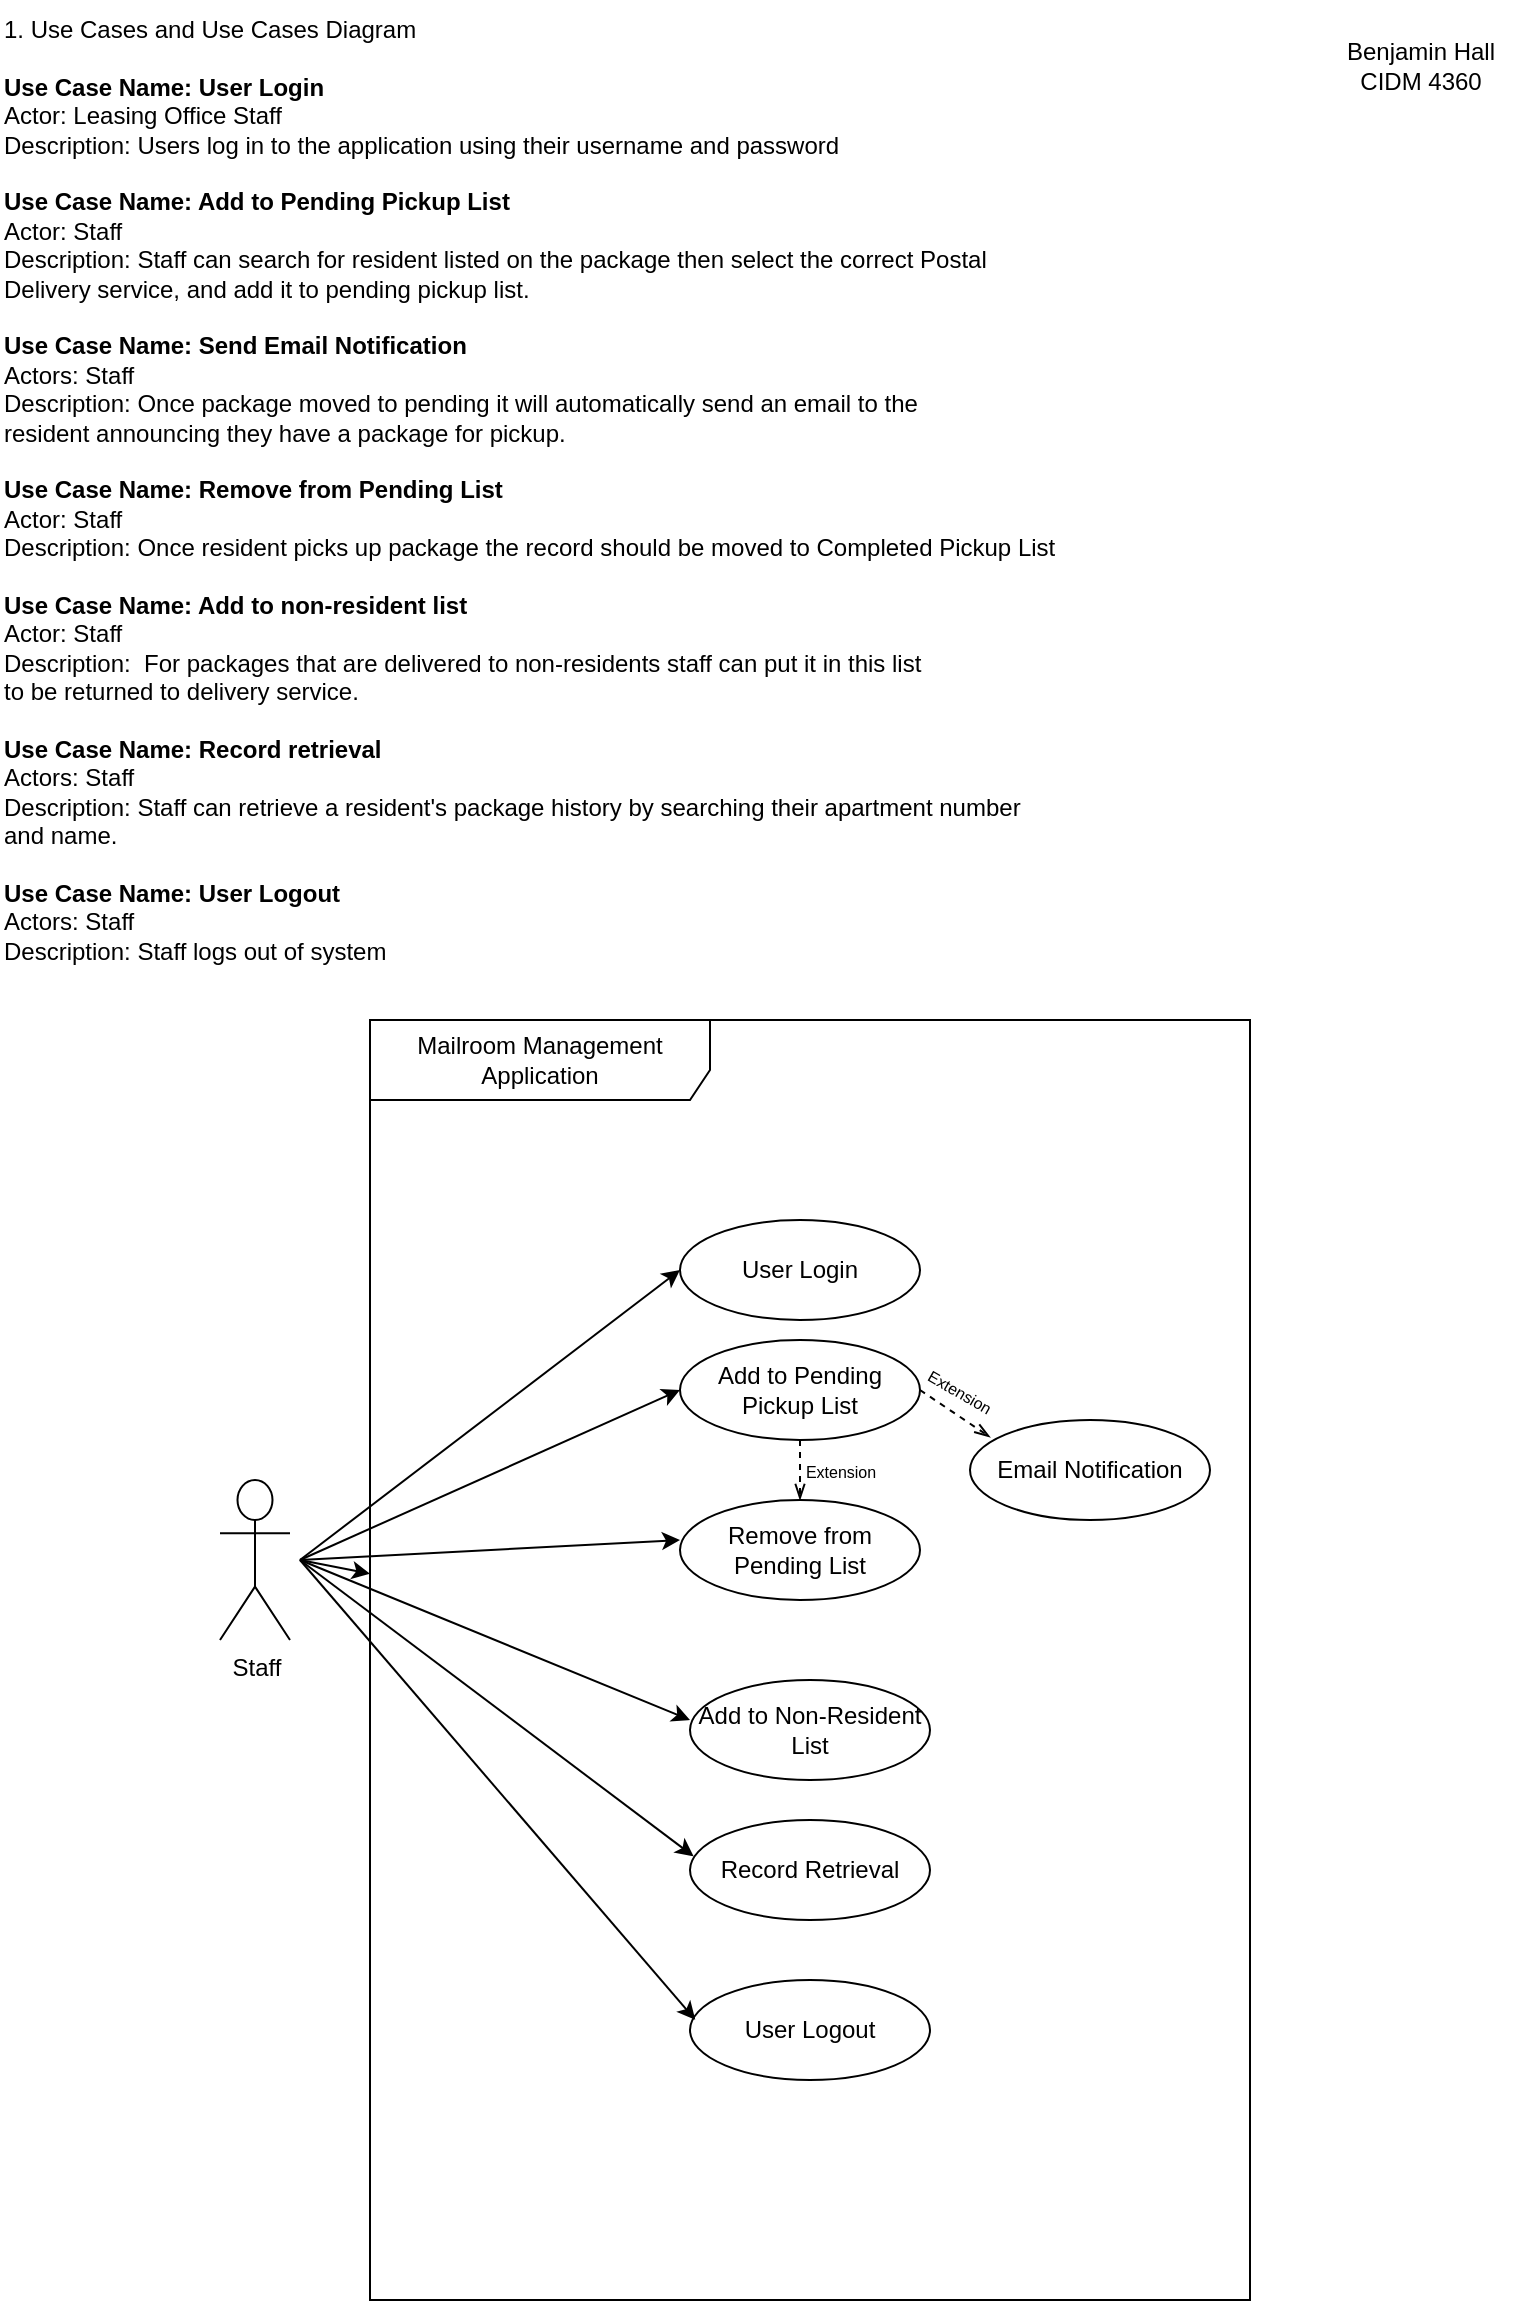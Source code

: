 <mxfile version="25.0.2" pages="5">
  <diagram name="Use Case Diagrams" id="1pAQ_6IwX_lAIrnfbHh6">
    <mxGraphModel dx="1114" dy="656" grid="1" gridSize="10" guides="1" tooltips="1" connect="1" arrows="1" fold="1" page="1" pageScale="1" pageWidth="850" pageHeight="1400" math="0" shadow="0">
      <root>
        <mxCell id="0" />
        <mxCell id="1" parent="0" />
        <mxCell id="WTzY3c__YsyZZa85z-_g-2" value="1. Use Cases and Use Cases Diagram&lt;div&gt;&lt;br&gt;&lt;/div&gt;&lt;div&gt;&lt;b&gt;Use Case Name: User Login&lt;/b&gt;&lt;/div&gt;&lt;div&gt;Actor: Leasing Office Staff&lt;/div&gt;&lt;div&gt;&lt;span style=&quot;background-color: initial;&quot;&gt;Description: Users&amp;nbsp;&lt;/span&gt;&lt;span style=&quot;background-color: initial;&quot;&gt;log in to the application using their username and password&lt;/span&gt;&lt;/div&gt;&lt;div&gt;&lt;span style=&quot;background-color: initial;&quot;&gt;&lt;br&gt;&lt;/span&gt;&lt;/div&gt;&lt;div&gt;&lt;b&gt;Use Case Name: Add to Pending Pickup List&amp;nbsp;&lt;/b&gt;&lt;/div&gt;&lt;div&gt;&lt;span style=&quot;background-color: initial;&quot;&gt;Actor: Staff&lt;/span&gt;&lt;/div&gt;&lt;div&gt;Description: Staff can search for resident listed on the package then select the correct Postal&amp;nbsp;&lt;/div&gt;&lt;div&gt;Delivery service, and add it to pending pickup list.&lt;/div&gt;&lt;div&gt;&lt;span style=&quot;background-color: initial;&quot;&gt;&lt;br&gt;&lt;/span&gt;&lt;/div&gt;&lt;div&gt;&lt;div&gt;&lt;b&gt;Use Case Name: Send Email Notification&lt;/b&gt;&lt;/div&gt;&lt;div&gt;&lt;span style=&quot;background-color: initial;&quot;&gt;Actors: Staff&lt;/span&gt;&lt;/div&gt;&lt;div&gt;Description: Once package moved to pending it will automatically send an email to the&amp;nbsp;&lt;/div&gt;&lt;div&gt;resident announcing they have a package for pickup.&lt;/div&gt;&lt;div&gt;&lt;br&gt;&lt;/div&gt;&lt;div&gt;&lt;b&gt;Use Case Name: Remove from Pending List&lt;/b&gt;&lt;/div&gt;&lt;div&gt;&lt;span style=&quot;background-color: initial;&quot;&gt;Actor: Staff&lt;/span&gt;&lt;/div&gt;&lt;div&gt;&lt;span style=&quot;background-color: initial;&quot;&gt;Description: Once resident picks up package the record should be moved to Completed Pickup List&lt;/span&gt;&lt;/div&gt;&lt;div&gt;&lt;span style=&quot;background-color: initial;&quot;&gt;&lt;br&gt;&lt;/span&gt;&lt;/div&gt;&lt;div&gt;&lt;b&gt;Use Case Name: Add to non-resident list&lt;/b&gt;&lt;/div&gt;&lt;div&gt;Actor: Staff&lt;/div&gt;&lt;div&gt;Description:&amp;nbsp; For packages that are delivered to non-residents staff can put it in this list&amp;nbsp;&lt;/div&gt;&lt;div&gt;to be returned to delivery service.&lt;/div&gt;&lt;div&gt;&lt;br&gt;&lt;/div&gt;&lt;div&gt;&lt;div&gt;&lt;b&gt;Use Case Name: Record retrieval&lt;/b&gt;&lt;/div&gt;&lt;div&gt;&lt;span style=&quot;background-color: initial;&quot;&gt;Actors: Staff&lt;/span&gt;&lt;/div&gt;&lt;div&gt;Description: Staff can retrieve a resident&#39;s package history by searching their apartment number&lt;/div&gt;&lt;/div&gt;&lt;div&gt;and name.&lt;/div&gt;&lt;div&gt;&lt;br&gt;&lt;/div&gt;&lt;/div&gt;&lt;div&gt;&lt;div&gt;&lt;div&gt;&lt;b&gt;Use Case Name: User Logout&lt;/b&gt;&lt;/div&gt;&lt;div&gt;&lt;span style=&quot;background-color: initial;&quot;&gt;Actors: Staff&lt;/span&gt;&lt;/div&gt;&lt;div&gt;Description: Staff logs out of system&lt;/div&gt;&lt;/div&gt;&lt;/div&gt;" style="text;html=1;align=left;verticalAlign=middle;resizable=0;points=[];autosize=1;strokeColor=none;fillColor=none;" parent="1" vertex="1">
          <mxGeometry x="20" y="10" width="550" height="490" as="geometry" />
        </mxCell>
        <mxCell id="WTzY3c__YsyZZa85z-_g-3" value="Mailroom Management Application" style="shape=umlFrame;whiteSpace=wrap;html=1;pointerEvents=0;width=170;height=40;" parent="1" vertex="1">
          <mxGeometry x="205" y="520" width="440" height="640" as="geometry" />
        </mxCell>
        <mxCell id="WTzY3c__YsyZZa85z-_g-5" value="Add to Pending Pickup List" style="ellipse;whiteSpace=wrap;html=1;" parent="1" vertex="1">
          <mxGeometry x="360" y="680" width="120" height="50" as="geometry" />
        </mxCell>
        <mxCell id="WTzY3c__YsyZZa85z-_g-6" value="Remove from Pending List" style="ellipse;whiteSpace=wrap;html=1;" parent="1" vertex="1">
          <mxGeometry x="360" y="760" width="120" height="50" as="geometry" />
        </mxCell>
        <mxCell id="WTzY3c__YsyZZa85z-_g-7" value="Email Notification" style="ellipse;whiteSpace=wrap;html=1;" parent="1" vertex="1">
          <mxGeometry x="505" y="720" width="120" height="50" as="geometry" />
        </mxCell>
        <mxCell id="WTzY3c__YsyZZa85z-_g-9" value="Add to Non-Resident List" style="ellipse;whiteSpace=wrap;html=1;" parent="1" vertex="1">
          <mxGeometry x="365" y="850" width="120" height="50" as="geometry" />
        </mxCell>
        <mxCell id="WTzY3c__YsyZZa85z-_g-10" value="Record Retrieval" style="ellipse;whiteSpace=wrap;html=1;" parent="1" vertex="1">
          <mxGeometry x="365" y="920" width="120" height="50" as="geometry" />
        </mxCell>
        <mxCell id="WTzY3c__YsyZZa85z-_g-13" value="User Logout" style="ellipse;whiteSpace=wrap;html=1;" parent="1" vertex="1">
          <mxGeometry x="365" y="1000" width="120" height="50" as="geometry" />
        </mxCell>
        <mxCell id="WTzY3c__YsyZZa85z-_g-14" value="User Login" style="ellipse;whiteSpace=wrap;html=1;" parent="1" vertex="1">
          <mxGeometry x="360" y="620" width="120" height="50" as="geometry" />
        </mxCell>
        <mxCell id="WTzY3c__YsyZZa85z-_g-15" value="Staff" style="shape=umlActor;verticalLabelPosition=bottom;verticalAlign=top;html=1;outlineConnect=0;" parent="1" vertex="1">
          <mxGeometry x="130" y="750" width="35" height="80" as="geometry" />
        </mxCell>
        <mxCell id="WTzY3c__YsyZZa85z-_g-18" value="" style="endArrow=classic;html=1;rounded=0;entryX=0;entryY=0.5;entryDx=0;entryDy=0;" parent="1" target="WTzY3c__YsyZZa85z-_g-14" edge="1">
          <mxGeometry width="50" height="50" relative="1" as="geometry">
            <mxPoint x="170" y="790" as="sourcePoint" />
            <mxPoint x="373" y="602" as="targetPoint" />
          </mxGeometry>
        </mxCell>
        <mxCell id="WTzY3c__YsyZZa85z-_g-19" value="" style="endArrow=classic;html=1;rounded=0;entryX=0;entryY=0.5;entryDx=0;entryDy=0;" parent="1" edge="1">
          <mxGeometry width="50" height="50" relative="1" as="geometry">
            <mxPoint x="170" y="790" as="sourcePoint" />
            <mxPoint x="360" y="705" as="targetPoint" />
          </mxGeometry>
        </mxCell>
        <mxCell id="WTzY3c__YsyZZa85z-_g-20" value="" style="endArrow=classic;html=1;rounded=0;" parent="1" target="WTzY3c__YsyZZa85z-_g-3" edge="1">
          <mxGeometry width="50" height="50" relative="1" as="geometry">
            <mxPoint x="170" y="790" as="sourcePoint" />
            <mxPoint x="370" y="715" as="targetPoint" />
          </mxGeometry>
        </mxCell>
        <mxCell id="WTzY3c__YsyZZa85z-_g-21" value="" style="endArrow=classic;html=1;rounded=0;entryX=0;entryY=0.4;entryDx=0;entryDy=0;entryPerimeter=0;" parent="1" target="WTzY3c__YsyZZa85z-_g-6" edge="1">
          <mxGeometry width="50" height="50" relative="1" as="geometry">
            <mxPoint x="170" y="790" as="sourcePoint" />
            <mxPoint x="515" y="755" as="targetPoint" />
          </mxGeometry>
        </mxCell>
        <mxCell id="WTzY3c__YsyZZa85z-_g-22" value="" style="endArrow=classic;html=1;rounded=0;entryX=0;entryY=0.4;entryDx=0;entryDy=0;entryPerimeter=0;" parent="1" target="WTzY3c__YsyZZa85z-_g-9" edge="1">
          <mxGeometry width="50" height="50" relative="1" as="geometry">
            <mxPoint x="170" y="790" as="sourcePoint" />
            <mxPoint x="370" y="810" as="targetPoint" />
          </mxGeometry>
        </mxCell>
        <mxCell id="WTzY3c__YsyZZa85z-_g-23" value="" style="endArrow=classic;html=1;rounded=0;entryX=0.015;entryY=0.363;entryDx=0;entryDy=0;entryPerimeter=0;" parent="1" target="WTzY3c__YsyZZa85z-_g-10" edge="1">
          <mxGeometry width="50" height="50" relative="1" as="geometry">
            <mxPoint x="170" y="790" as="sourcePoint" />
            <mxPoint x="355" y="890" as="targetPoint" />
          </mxGeometry>
        </mxCell>
        <mxCell id="WTzY3c__YsyZZa85z-_g-25" value="" style="endArrow=classic;html=1;rounded=0;entryX=0.022;entryY=0.397;entryDx=0;entryDy=0;entryPerimeter=0;" parent="1" target="WTzY3c__YsyZZa85z-_g-13" edge="1">
          <mxGeometry width="50" height="50" relative="1" as="geometry">
            <mxPoint x="170" y="790" as="sourcePoint" />
            <mxPoint x="360" y="1014" as="targetPoint" />
          </mxGeometry>
        </mxCell>
        <mxCell id="WTzY3c__YsyZZa85z-_g-29" value="" style="endArrow=openThin;html=1;rounded=0;entryX=0.084;entryY=0.172;entryDx=0;entryDy=0;exitX=1;exitY=0.5;exitDx=0;exitDy=0;dashed=1;endFill=0;entryPerimeter=0;" parent="1" source="WTzY3c__YsyZZa85z-_g-5" target="WTzY3c__YsyZZa85z-_g-7" edge="1">
          <mxGeometry width="50" height="50" relative="1" as="geometry">
            <mxPoint x="607.5" y="655" as="sourcePoint" />
            <mxPoint x="522.5" y="640" as="targetPoint" />
          </mxGeometry>
        </mxCell>
        <mxCell id="WTzY3c__YsyZZa85z-_g-33" value="&lt;font style=&quot;font-size: 8px;&quot;&gt;Extension&lt;/font&gt;" style="text;html=1;align=center;verticalAlign=middle;resizable=0;points=[];autosize=1;strokeColor=none;fillColor=none;rotation=30;" parent="1" vertex="1">
          <mxGeometry x="470" y="690" width="60" height="30" as="geometry" />
        </mxCell>
        <mxCell id="WTzY3c__YsyZZa85z-_g-34" value="&lt;font style=&quot;font-size: 8px;&quot;&gt;Extension&lt;/font&gt;" style="text;html=1;align=center;verticalAlign=middle;resizable=0;points=[];autosize=1;strokeColor=none;fillColor=none;rotation=0;" parent="1" vertex="1">
          <mxGeometry x="410" y="730" width="60" height="30" as="geometry" />
        </mxCell>
        <mxCell id="WTzY3c__YsyZZa85z-_g-35" value="" style="endArrow=openThin;html=1;rounded=0;entryX=0.5;entryY=0;entryDx=0;entryDy=0;exitX=0.5;exitY=1;exitDx=0;exitDy=0;dashed=1;endFill=0;" parent="1" source="WTzY3c__YsyZZa85z-_g-5" target="WTzY3c__YsyZZa85z-_g-6" edge="1">
          <mxGeometry width="50" height="50" relative="1" as="geometry">
            <mxPoint x="432.5" y="733" as="sourcePoint" />
            <mxPoint x="467.5" y="757" as="targetPoint" />
          </mxGeometry>
        </mxCell>
        <mxCell id="sTGdeiqrP-qVzlTMcL3T-1" value="Benjamin Hall&lt;br&gt;CIDM 4360" style="text;html=1;align=center;verticalAlign=middle;resizable=0;points=[];autosize=1;strokeColor=none;fillColor=none;" vertex="1" parent="1">
          <mxGeometry x="680" y="23" width="100" height="40" as="geometry" />
        </mxCell>
      </root>
    </mxGraphModel>
  </diagram>
  <diagram id="AHONfo1gxMdIiBiwGs59" name="Activity Diagram">
    <mxGraphModel dx="1588" dy="1022" grid="1" gridSize="10" guides="1" tooltips="1" connect="1" arrows="1" fold="1" page="1" pageScale="1" pageWidth="850" pageHeight="1400" math="0" shadow="0">
      <root>
        <mxCell id="0" />
        <mxCell id="1" parent="0" />
        <mxCell id="YW1asJ8JNSCI-h5phulB-1" value="" style="ellipse;html=1;shape=startState;fillColor=#000000;strokeColor=#ff0000;" vertex="1" parent="1">
          <mxGeometry x="433" y="70" width="30" height="30" as="geometry" />
        </mxCell>
        <mxCell id="YW1asJ8JNSCI-h5phulB-2" value="" style="edgeStyle=orthogonalEdgeStyle;html=1;verticalAlign=bottom;endArrow=open;endSize=8;strokeColor=#ff0000;rounded=0;entryX=0.5;entryY=0;entryDx=0;entryDy=0;" edge="1" source="YW1asJ8JNSCI-h5phulB-1" parent="1" target="YW1asJ8JNSCI-h5phulB-3">
          <mxGeometry relative="1" as="geometry">
            <mxPoint x="448" y="160" as="targetPoint" />
          </mxGeometry>
        </mxCell>
        <mxCell id="YW1asJ8JNSCI-h5phulB-3" value="User Login" style="rounded=1;whiteSpace=wrap;html=1;" vertex="1" parent="1">
          <mxGeometry x="385.5" y="170" width="125" height="40" as="geometry" />
        </mxCell>
        <mxCell id="YW1asJ8JNSCI-h5phulB-7" style="edgeStyle=orthogonalEdgeStyle;rounded=0;orthogonalLoop=1;jettySize=auto;html=1;entryX=0.5;entryY=0;entryDx=0;entryDy=0;" edge="1" parent="1" source="YW1asJ8JNSCI-h5phulB-4" target="YW1asJ8JNSCI-h5phulB-6">
          <mxGeometry relative="1" as="geometry" />
        </mxCell>
        <mxCell id="YW1asJ8JNSCI-h5phulB-8" style="edgeStyle=orthogonalEdgeStyle;rounded=0;orthogonalLoop=1;jettySize=auto;html=1;" edge="1" parent="1" source="YW1asJ8JNSCI-h5phulB-4">
          <mxGeometry relative="1" as="geometry">
            <mxPoint x="553" y="290" as="targetPoint" />
          </mxGeometry>
        </mxCell>
        <mxCell id="YW1asJ8JNSCI-h5phulB-4" value="Login Valid?" style="strokeWidth=2;html=1;shape=mxgraph.flowchart.decision;whiteSpace=wrap;" vertex="1" parent="1">
          <mxGeometry x="410.5" y="250" width="75" height="80" as="geometry" />
        </mxCell>
        <mxCell id="YW1asJ8JNSCI-h5phulB-5" style="edgeStyle=orthogonalEdgeStyle;rounded=0;orthogonalLoop=1;jettySize=auto;html=1;entryX=0.5;entryY=0;entryDx=0;entryDy=0;entryPerimeter=0;" edge="1" parent="1" source="YW1asJ8JNSCI-h5phulB-3" target="YW1asJ8JNSCI-h5phulB-4">
          <mxGeometry relative="1" as="geometry" />
        </mxCell>
        <mxCell id="2lImpTcYfrZEQbVhM97P-2" style="edgeStyle=orthogonalEdgeStyle;rounded=0;orthogonalLoop=1;jettySize=auto;html=1;entryX=1;entryY=0.5;entryDx=0;entryDy=0;" edge="1" parent="1" source="YW1asJ8JNSCI-h5phulB-6" target="2lImpTcYfrZEQbVhM97P-1">
          <mxGeometry relative="1" as="geometry" />
        </mxCell>
        <mxCell id="YW1asJ8JNSCI-h5phulB-6" value="Home Dashboard" style="rounded=1;whiteSpace=wrap;html=1;" vertex="1" parent="1">
          <mxGeometry x="383" y="370" width="130" height="40" as="geometry" />
        </mxCell>
        <mxCell id="YW1asJ8JNSCI-h5phulB-10" style="rounded=0;orthogonalLoop=1;jettySize=auto;html=1;entryX=1;entryY=0.5;entryDx=0;entryDy=0;" edge="1" parent="1" source="YW1asJ8JNSCI-h5phulB-9" target="YW1asJ8JNSCI-h5phulB-3">
          <mxGeometry relative="1" as="geometry">
            <Array as="points">
              <mxPoint x="618" y="190" />
            </Array>
          </mxGeometry>
        </mxCell>
        <mxCell id="YW1asJ8JNSCI-h5phulB-9" value="Display Error" style="rounded=1;whiteSpace=wrap;html=1;" vertex="1" parent="1">
          <mxGeometry x="553" y="270" width="130" height="40" as="geometry" />
        </mxCell>
        <mxCell id="YW1asJ8JNSCI-h5phulB-11" value="No" style="text;html=1;align=center;verticalAlign=middle;resizable=0;points=[];autosize=1;strokeColor=none;fillColor=none;" vertex="1" parent="1">
          <mxGeometry x="483" y="268" width="40" height="30" as="geometry" />
        </mxCell>
        <mxCell id="YW1asJ8JNSCI-h5phulB-12" value="Yes" style="text;html=1;align=center;verticalAlign=middle;resizable=0;points=[];autosize=1;strokeColor=none;fillColor=none;" vertex="1" parent="1">
          <mxGeometry x="443" y="328" width="40" height="30" as="geometry" />
        </mxCell>
        <mxCell id="YW1asJ8JNSCI-h5phulB-16" style="edgeStyle=orthogonalEdgeStyle;rounded=0;orthogonalLoop=1;jettySize=auto;html=1;entryX=0;entryY=0.5;entryDx=0;entryDy=0;" edge="1" parent="1" target="YW1asJ8JNSCI-h5phulB-15">
          <mxGeometry relative="1" as="geometry">
            <mxPoint x="513.0" y="390" as="sourcePoint" />
          </mxGeometry>
        </mxCell>
        <mxCell id="YW1asJ8JNSCI-h5phulB-20" style="rounded=0;orthogonalLoop=1;jettySize=auto;html=1;entryX=0.5;entryY=0;entryDx=0;entryDy=0;exitX=0.5;exitY=1;exitDx=0;exitDy=0;exitPerimeter=0;" edge="1" parent="1" source="YW1asJ8JNSCI-h5phulB-13" target="YW1asJ8JNSCI-h5phulB-19">
          <mxGeometry relative="1" as="geometry" />
        </mxCell>
        <mxCell id="7406ViI2tNi__yXjGM-k-5" style="rounded=0;orthogonalLoop=1;jettySize=auto;html=1;entryX=0.5;entryY=0;entryDx=0;entryDy=0;exitX=0;exitY=0.5;exitDx=0;exitDy=0;exitPerimeter=0;" edge="1" parent="1" source="YW1asJ8JNSCI-h5phulB-13" target="7406ViI2tNi__yXjGM-k-4">
          <mxGeometry relative="1" as="geometry" />
        </mxCell>
        <mxCell id="YW1asJ8JNSCI-h5phulB-13" value="New&amp;nbsp;&lt;div&gt;Package&lt;/div&gt;" style="strokeWidth=2;html=1;shape=mxgraph.flowchart.decision;whiteSpace=wrap;" vertex="1" parent="1">
          <mxGeometry x="407.5" y="460" width="81" height="90" as="geometry" />
        </mxCell>
        <mxCell id="YW1asJ8JNSCI-h5phulB-14" style="edgeStyle=orthogonalEdgeStyle;rounded=0;orthogonalLoop=1;jettySize=auto;html=1;entryX=0.5;entryY=0;entryDx=0;entryDy=0;entryPerimeter=0;" edge="1" parent="1" source="YW1asJ8JNSCI-h5phulB-6" target="YW1asJ8JNSCI-h5phulB-13">
          <mxGeometry relative="1" as="geometry" />
        </mxCell>
        <mxCell id="YW1asJ8JNSCI-h5phulB-18" style="edgeStyle=orthogonalEdgeStyle;rounded=0;orthogonalLoop=1;jettySize=auto;html=1;entryX=0;entryY=0.5;entryDx=0;entryDy=0;" edge="1" parent="1" source="YW1asJ8JNSCI-h5phulB-15" target="YW1asJ8JNSCI-h5phulB-17">
          <mxGeometry relative="1" as="geometry" />
        </mxCell>
        <mxCell id="YW1asJ8JNSCI-h5phulB-15" value="Logout" style="rounded=1;whiteSpace=wrap;html=1;" vertex="1" parent="1">
          <mxGeometry x="577.5" y="370" width="130" height="40" as="geometry" />
        </mxCell>
        <mxCell id="YW1asJ8JNSCI-h5phulB-17" value="" style="ellipse;html=1;shape=endState;fillColor=#000000;strokeColor=#ff0000;" vertex="1" parent="1">
          <mxGeometry x="767.5" y="375" width="30" height="30" as="geometry" />
        </mxCell>
        <mxCell id="YW1asJ8JNSCI-h5phulB-22" style="edgeStyle=orthogonalEdgeStyle;rounded=0;orthogonalLoop=1;jettySize=auto;html=1;entryX=0.5;entryY=0;entryDx=0;entryDy=0;" edge="1" parent="1" source="YW1asJ8JNSCI-h5phulB-19" target="YW1asJ8JNSCI-h5phulB-21">
          <mxGeometry relative="1" as="geometry" />
        </mxCell>
        <mxCell id="YW1asJ8JNSCI-h5phulB-19" value="Add to Pending Pickup List" style="rounded=1;whiteSpace=wrap;html=1;" vertex="1" parent="1">
          <mxGeometry x="383" y="600" width="130" height="40" as="geometry" />
        </mxCell>
        <mxCell id="YW1asJ8JNSCI-h5phulB-21" value="Select Resident from List" style="rounded=1;whiteSpace=wrap;html=1;" vertex="1" parent="1">
          <mxGeometry x="383" y="680" width="130" height="40" as="geometry" />
        </mxCell>
        <mxCell id="7406ViI2tNi__yXjGM-k-3" style="edgeStyle=orthogonalEdgeStyle;rounded=0;orthogonalLoop=1;jettySize=auto;html=1;" edge="1" parent="1" source="YW1asJ8JNSCI-h5phulB-23" target="7406ViI2tNi__yXjGM-k-2">
          <mxGeometry relative="1" as="geometry" />
        </mxCell>
        <mxCell id="YW1asJ8JNSCI-h5phulB-23" value="Email Notification to Resident" style="rounded=1;whiteSpace=wrap;html=1;" vertex="1" parent="1">
          <mxGeometry x="383" y="820" width="130" height="40" as="geometry" />
        </mxCell>
        <mxCell id="2lImpTcYfrZEQbVhM97P-13" style="edgeStyle=orthogonalEdgeStyle;rounded=0;orthogonalLoop=1;jettySize=auto;html=1;endArrow=none;endFill=0;" edge="1" parent="1" source="7406ViI2tNi__yXjGM-k-2">
          <mxGeometry relative="1" as="geometry">
            <mxPoint x="723" y="800" as="targetPoint" />
          </mxGeometry>
        </mxCell>
        <mxCell id="7406ViI2tNi__yXjGM-k-2" value="Added to Pending Pickup List" style="rounded=1;whiteSpace=wrap;html=1;" vertex="1" parent="1">
          <mxGeometry x="383" y="900" width="130" height="40" as="geometry" />
        </mxCell>
        <mxCell id="7406ViI2tNi__yXjGM-k-7" style="edgeStyle=orthogonalEdgeStyle;rounded=0;orthogonalLoop=1;jettySize=auto;html=1;entryX=0.5;entryY=0;entryDx=0;entryDy=0;" edge="1" parent="1" source="7406ViI2tNi__yXjGM-k-4" target="7406ViI2tNi__yXjGM-k-6">
          <mxGeometry relative="1" as="geometry" />
        </mxCell>
        <mxCell id="7406ViI2tNi__yXjGM-k-4" value="Resident Picking Up Package" style="rounded=1;whiteSpace=wrap;html=1;" vertex="1" parent="1">
          <mxGeometry x="223" y="600" width="130" height="40" as="geometry" />
        </mxCell>
        <mxCell id="2lImpTcYfrZEQbVhM97P-14" style="edgeStyle=orthogonalEdgeStyle;rounded=0;orthogonalLoop=1;jettySize=auto;html=1;entryX=0;entryY=1;entryDx=0;entryDy=0;" edge="1" parent="1" source="7406ViI2tNi__yXjGM-k-6" target="YW1asJ8JNSCI-h5phulB-6">
          <mxGeometry relative="1" as="geometry">
            <mxPoint x="203" y="510" as="targetPoint" />
            <Array as="points">
              <mxPoint x="203" y="700" />
              <mxPoint x="203" y="500" />
              <mxPoint x="383" y="500" />
            </Array>
          </mxGeometry>
        </mxCell>
        <mxCell id="7406ViI2tNi__yXjGM-k-6" value="Removed from Pending List" style="rounded=1;whiteSpace=wrap;html=1;" vertex="1" parent="1">
          <mxGeometry x="223" y="680" width="130" height="40" as="geometry" />
        </mxCell>
        <mxCell id="7406ViI2tNi__yXjGM-k-11" style="edgeStyle=orthogonalEdgeStyle;rounded=0;orthogonalLoop=1;jettySize=auto;html=1;entryX=0.5;entryY=0;entryDx=0;entryDy=0;" edge="1" parent="1" source="7406ViI2tNi__yXjGM-k-8" target="7406ViI2tNi__yXjGM-k-10">
          <mxGeometry relative="1" as="geometry" />
        </mxCell>
        <mxCell id="7406ViI2tNi__yXjGM-k-8" value="Non-Resident Package" style="strokeWidth=2;html=1;shape=mxgraph.flowchart.decision;whiteSpace=wrap;" vertex="1" parent="1">
          <mxGeometry x="593" y="570" width="90" height="95" as="geometry" />
        </mxCell>
        <mxCell id="7406ViI2tNi__yXjGM-k-9" style="rounded=0;orthogonalLoop=1;jettySize=auto;html=1;entryX=0.5;entryY=0;entryDx=0;entryDy=0;entryPerimeter=0;exitX=1;exitY=0.5;exitDx=0;exitDy=0;exitPerimeter=0;" edge="1" parent="1" source="YW1asJ8JNSCI-h5phulB-13" target="7406ViI2tNi__yXjGM-k-8">
          <mxGeometry relative="1" as="geometry">
            <mxPoint x="463" y="520" as="sourcePoint" />
          </mxGeometry>
        </mxCell>
        <mxCell id="7406ViI2tNi__yXjGM-k-13" style="edgeStyle=orthogonalEdgeStyle;rounded=0;orthogonalLoop=1;jettySize=auto;html=1;entryX=0.5;entryY=0;entryDx=0;entryDy=0;" edge="1" parent="1" source="7406ViI2tNi__yXjGM-k-10" target="7406ViI2tNi__yXjGM-k-12">
          <mxGeometry relative="1" as="geometry" />
        </mxCell>
        <mxCell id="7406ViI2tNi__yXjGM-k-10" value="Add to Unknown Recipient List" style="rounded=1;whiteSpace=wrap;html=1;" vertex="1" parent="1">
          <mxGeometry x="573" y="700" width="130" height="40" as="geometry" />
        </mxCell>
        <mxCell id="2lImpTcYfrZEQbVhM97P-12" style="edgeStyle=orthogonalEdgeStyle;rounded=0;orthogonalLoop=1;jettySize=auto;html=1;entryX=1;entryY=1;entryDx=0;entryDy=0;exitX=1;exitY=0.5;exitDx=0;exitDy=0;" edge="1" parent="1" source="7406ViI2tNi__yXjGM-k-12" target="YW1asJ8JNSCI-h5phulB-6">
          <mxGeometry relative="1" as="geometry">
            <Array as="points">
              <mxPoint x="723" y="800" />
              <mxPoint x="723" y="450" />
              <mxPoint x="513" y="450" />
            </Array>
          </mxGeometry>
        </mxCell>
        <mxCell id="7406ViI2tNi__yXjGM-k-12" value="Return to Postal Service" style="rounded=1;whiteSpace=wrap;html=1;" vertex="1" parent="1">
          <mxGeometry x="573" y="780" width="130" height="40" as="geometry" />
        </mxCell>
        <mxCell id="7406ViI2tNi__yXjGM-k-15" style="edgeStyle=orthogonalEdgeStyle;rounded=0;orthogonalLoop=1;jettySize=auto;html=1;entryX=0.5;entryY=1;entryDx=0;entryDy=0;endArrow=none;endFill=0;startArrow=classic;startFill=1;" edge="1" parent="1" source="7406ViI2tNi__yXjGM-k-14" target="YW1asJ8JNSCI-h5phulB-21">
          <mxGeometry relative="1" as="geometry" />
        </mxCell>
        <mxCell id="7406ViI2tNi__yXjGM-k-16" style="edgeStyle=orthogonalEdgeStyle;rounded=0;orthogonalLoop=1;jettySize=auto;html=1;entryX=0.5;entryY=0;entryDx=0;entryDy=0;" edge="1" parent="1" source="7406ViI2tNi__yXjGM-k-14" target="YW1asJ8JNSCI-h5phulB-23">
          <mxGeometry relative="1" as="geometry" />
        </mxCell>
        <mxCell id="7406ViI2tNi__yXjGM-k-14" value="Select Postal Service that delivered" style="rounded=1;whiteSpace=wrap;html=1;" vertex="1" parent="1">
          <mxGeometry x="383" y="750" width="130" height="40" as="geometry" />
        </mxCell>
        <mxCell id="2lImpTcYfrZEQbVhM97P-4" style="edgeStyle=orthogonalEdgeStyle;rounded=0;orthogonalLoop=1;jettySize=auto;html=1;entryX=0.5;entryY=0;entryDx=0;entryDy=0;" edge="1" parent="1" source="2lImpTcYfrZEQbVhM97P-1" target="2lImpTcYfrZEQbVhM97P-3">
          <mxGeometry relative="1" as="geometry" />
        </mxCell>
        <mxCell id="2lImpTcYfrZEQbVhM97P-1" value="Resident Package History" style="rounded=1;whiteSpace=wrap;html=1;" vertex="1" parent="1">
          <mxGeometry x="163" y="370" width="130" height="40" as="geometry" />
        </mxCell>
        <mxCell id="2lImpTcYfrZEQbVhM97P-7" style="rounded=0;orthogonalLoop=1;jettySize=auto;html=1;entryX=0.5;entryY=0;entryDx=0;entryDy=0;entryPerimeter=0;" edge="1" parent="1" target="2lImpTcYfrZEQbVhM97P-6">
          <mxGeometry relative="1" as="geometry">
            <mxPoint x="162.996" y="470" as="sourcePoint" />
            <mxPoint x="121.44" y="505.45" as="targetPoint" />
          </mxGeometry>
        </mxCell>
        <mxCell id="2lImpTcYfrZEQbVhM97P-3" value="Search Resident Apt # and Name" style="rounded=1;whiteSpace=wrap;html=1;" vertex="1" parent="1">
          <mxGeometry x="163" y="445" width="130" height="40" as="geometry" />
        </mxCell>
        <mxCell id="2lImpTcYfrZEQbVhM97P-5" value="Retrieve Record" style="rounded=1;whiteSpace=wrap;html=1;" vertex="1" parent="1">
          <mxGeometry x="57.5" y="640" width="130" height="40" as="geometry" />
        </mxCell>
        <mxCell id="2lImpTcYfrZEQbVhM97P-8" style="edgeStyle=orthogonalEdgeStyle;rounded=0;orthogonalLoop=1;jettySize=auto;html=1;entryX=0.5;entryY=0;entryDx=0;entryDy=0;" edge="1" parent="1" source="2lImpTcYfrZEQbVhM97P-6" target="2lImpTcYfrZEQbVhM97P-5">
          <mxGeometry relative="1" as="geometry">
            <mxPoint x="122.5" y="630.0" as="targetPoint" />
          </mxGeometry>
        </mxCell>
        <mxCell id="2lImpTcYfrZEQbVhM97P-10" style="edgeStyle=orthogonalEdgeStyle;rounded=0;orthogonalLoop=1;jettySize=auto;html=1;entryX=0;entryY=0.25;entryDx=0;entryDy=0;exitX=0;exitY=0.5;exitDx=0;exitDy=0;exitPerimeter=0;" edge="1" parent="1" source="2lImpTcYfrZEQbVhM97P-6" target="2lImpTcYfrZEQbVhM97P-3">
          <mxGeometry relative="1" as="geometry" />
        </mxCell>
        <mxCell id="2lImpTcYfrZEQbVhM97P-6" value="Record&amp;nbsp;&lt;div&gt;Found?&lt;/div&gt;" style="strokeWidth=2;html=1;shape=mxgraph.flowchart.decision;whiteSpace=wrap;" vertex="1" parent="1">
          <mxGeometry x="82" y="510" width="81" height="90" as="geometry" />
        </mxCell>
        <mxCell id="2lImpTcYfrZEQbVhM97P-9" value="Yes" style="text;html=1;align=center;verticalAlign=middle;resizable=0;points=[];autosize=1;strokeColor=none;fillColor=none;" vertex="1" parent="1">
          <mxGeometry x="113" y="605" width="40" height="30" as="geometry" />
        </mxCell>
        <mxCell id="2lImpTcYfrZEQbVhM97P-11" value="No" style="text;html=1;align=center;verticalAlign=middle;resizable=0;points=[];autosize=1;strokeColor=none;fillColor=none;" vertex="1" parent="1">
          <mxGeometry x="53" y="490" width="40" height="30" as="geometry" />
        </mxCell>
        <mxCell id="7yHWoJqALDHFeSr3tgcz-1" value="Activity Diagram" style="text;html=1;align=center;verticalAlign=middle;resizable=0;points=[];autosize=1;strokeColor=none;fillColor=none;" vertex="1" parent="1">
          <mxGeometry x="20" y="20" width="110" height="30" as="geometry" />
        </mxCell>
      </root>
    </mxGraphModel>
  </diagram>
  <diagram id="7NYJHCxG0V0dd1wQgxIs" name="State Diagram">
    <mxGraphModel dx="1323" dy="852" grid="1" gridSize="10" guides="1" tooltips="1" connect="1" arrows="1" fold="1" page="1" pageScale="1" pageWidth="850" pageHeight="1400" math="0" shadow="0">
      <root>
        <mxCell id="0" />
        <mxCell id="1" parent="0" />
        <mxCell id="d4yFMNoVlzaBMaZQuLmS-1" value="" style="ellipse;html=1;shape=startState;fillColor=#000000;strokeColor=#ff0000;" vertex="1" parent="1">
          <mxGeometry x="410" y="40" width="30" height="30" as="geometry" />
        </mxCell>
        <mxCell id="d4yFMNoVlzaBMaZQuLmS-2" value="" style="edgeStyle=orthogonalEdgeStyle;html=1;verticalAlign=bottom;endArrow=open;endSize=8;strokeColor=#ff0000;rounded=0;entryX=0.5;entryY=0;entryDx=0;entryDy=0;" edge="1" source="d4yFMNoVlzaBMaZQuLmS-1" parent="1" target="d4yFMNoVlzaBMaZQuLmS-3">
          <mxGeometry relative="1" as="geometry">
            <mxPoint x="425" y="130" as="targetPoint" />
          </mxGeometry>
        </mxCell>
        <mxCell id="d4yFMNoVlzaBMaZQuLmS-3" value="User not logged in" style="rounded=1;whiteSpace=wrap;html=1;" vertex="1" parent="1">
          <mxGeometry x="360" y="140" width="130" height="40" as="geometry" />
        </mxCell>
        <mxCell id="d4yFMNoVlzaBMaZQuLmS-4" value="" style="strokeWidth=2;html=1;shape=mxgraph.flowchart.decision;whiteSpace=wrap;" vertex="1" parent="1">
          <mxGeometry x="375" y="220" width="100" height="70" as="geometry" />
        </mxCell>
        <mxCell id="d4yFMNoVlzaBMaZQuLmS-5" style="edgeStyle=orthogonalEdgeStyle;rounded=0;orthogonalLoop=1;jettySize=auto;html=1;entryX=0.5;entryY=0;entryDx=0;entryDy=0;entryPerimeter=0;" edge="1" parent="1" source="d4yFMNoVlzaBMaZQuLmS-3" target="d4yFMNoVlzaBMaZQuLmS-4">
          <mxGeometry relative="1" as="geometry" />
        </mxCell>
        <mxCell id="d4yFMNoVlzaBMaZQuLmS-6" value="Home Dashboard" style="rounded=1;whiteSpace=wrap;html=1;" vertex="1" parent="1">
          <mxGeometry x="360" y="370" width="130" height="40" as="geometry" />
        </mxCell>
        <mxCell id="d4yFMNoVlzaBMaZQuLmS-10" value="Login" style="endArrow=classic;endSize=6;endFill=1;html=1;rounded=0;entryX=0.5;entryY=0;entryDx=0;entryDy=0;exitX=0.5;exitY=1;exitDx=0;exitDy=0;exitPerimeter=0;" edge="1" parent="1" source="d4yFMNoVlzaBMaZQuLmS-4" target="d4yFMNoVlzaBMaZQuLmS-6">
          <mxGeometry width="160" relative="1" as="geometry">
            <mxPoint x="330" y="270" as="sourcePoint" />
            <mxPoint x="490" y="270" as="targetPoint" />
          </mxGeometry>
        </mxCell>
        <mxCell id="WvxBzvHsFkGsijrs0LHS-3" style="edgeStyle=orthogonalEdgeStyle;rounded=0;orthogonalLoop=1;jettySize=auto;html=1;entryX=1;entryY=0.5;entryDx=0;entryDy=0;exitX=0.5;exitY=1;exitDx=0;exitDy=0;" edge="1" parent="1" source="d4yFMNoVlzaBMaZQuLmS-11" target="d4yFMNoVlzaBMaZQuLmS-20">
          <mxGeometry relative="1" as="geometry" />
        </mxCell>
        <mxCell id="d4yFMNoVlzaBMaZQuLmS-11" value="Pending List" style="rounded=1;whiteSpace=wrap;html=1;" vertex="1" parent="1">
          <mxGeometry x="620" y="430" width="130" height="40" as="geometry" />
        </mxCell>
        <mxCell id="d4yFMNoVlzaBMaZQuLmS-13" value="Add to Pending" style="endArrow=classic;endSize=6;endFill=1;html=1;rounded=0;exitX=1;exitY=0.5;exitDx=0;exitDy=0;entryX=0.5;entryY=0;entryDx=0;entryDy=0;" edge="1" parent="1" source="d4yFMNoVlzaBMaZQuLmS-6" target="d4yFMNoVlzaBMaZQuLmS-11">
          <mxGeometry width="160" relative="1" as="geometry">
            <mxPoint x="510" y="389.29" as="sourcePoint" />
            <mxPoint x="670" y="389.29" as="targetPoint" />
            <Array as="points">
              <mxPoint x="685" y="390" />
            </Array>
          </mxGeometry>
        </mxCell>
        <mxCell id="WvxBzvHsFkGsijrs0LHS-1" style="edgeStyle=orthogonalEdgeStyle;rounded=0;orthogonalLoop=1;jettySize=auto;html=1;entryX=0;entryY=0.5;entryDx=0;entryDy=0;exitX=0.5;exitY=1;exitDx=0;exitDy=0;" edge="1" parent="1" source="d4yFMNoVlzaBMaZQuLmS-15" target="d4yFMNoVlzaBMaZQuLmS-20">
          <mxGeometry relative="1" as="geometry" />
        </mxCell>
        <mxCell id="d4yFMNoVlzaBMaZQuLmS-15" value="Retrieve Record" style="rounded=1;whiteSpace=wrap;html=1;" vertex="1" parent="1">
          <mxGeometry x="110" y="440" width="130" height="40" as="geometry" />
        </mxCell>
        <mxCell id="d4yFMNoVlzaBMaZQuLmS-17" value="Record Retrieval" style="endArrow=classic;endSize=6;endFill=1;html=1;rounded=0;exitX=0;exitY=0.5;exitDx=0;exitDy=0;entryX=0.5;entryY=0;entryDx=0;entryDy=0;" edge="1" parent="1" source="d4yFMNoVlzaBMaZQuLmS-6" target="d4yFMNoVlzaBMaZQuLmS-15">
          <mxGeometry width="160" relative="1" as="geometry">
            <mxPoint x="70" y="380" as="sourcePoint" />
            <mxPoint x="225" y="430" as="targetPoint" />
            <Array as="points">
              <mxPoint x="175" y="390" />
            </Array>
          </mxGeometry>
        </mxCell>
        <mxCell id="WvxBzvHsFkGsijrs0LHS-2" style="edgeStyle=orthogonalEdgeStyle;rounded=0;orthogonalLoop=1;jettySize=auto;html=1;entryX=0.5;entryY=0;entryDx=0;entryDy=0;" edge="1" parent="1" source="d4yFMNoVlzaBMaZQuLmS-18" target="d4yFMNoVlzaBMaZQuLmS-20">
          <mxGeometry relative="1" as="geometry" />
        </mxCell>
        <mxCell id="d4yFMNoVlzaBMaZQuLmS-18" value="Unknown List" style="rounded=1;whiteSpace=wrap;html=1;" vertex="1" parent="1">
          <mxGeometry x="360" y="520" width="130" height="40" as="geometry" />
        </mxCell>
        <mxCell id="d4yFMNoVlzaBMaZQuLmS-19" value="Add to Unknown List" style="endArrow=classic;endSize=6;endFill=1;html=1;rounded=0;exitX=0.5;exitY=1;exitDx=0;exitDy=0;entryX=0.5;entryY=0;entryDx=0;entryDy=0;" edge="1" parent="1" source="d4yFMNoVlzaBMaZQuLmS-6" target="d4yFMNoVlzaBMaZQuLmS-18">
          <mxGeometry width="160" relative="1" as="geometry">
            <mxPoint x="380" y="550" as="sourcePoint" />
            <mxPoint x="540" y="550" as="targetPoint" />
          </mxGeometry>
        </mxCell>
        <mxCell id="d4yFMNoVlzaBMaZQuLmS-20" value="" style="ellipse;html=1;shape=endState;fillColor=#000000;strokeColor=#ff0000;" vertex="1" parent="1">
          <mxGeometry x="410" y="660" width="30" height="30" as="geometry" />
        </mxCell>
        <mxCell id="WvxBzvHsFkGsijrs0LHS-4" value="State Diagram" style="text;html=1;align=center;verticalAlign=middle;resizable=0;points=[];autosize=1;strokeColor=none;fillColor=none;" vertex="1" parent="1">
          <mxGeometry x="20" y="28" width="100" height="30" as="geometry" />
        </mxCell>
      </root>
    </mxGraphModel>
  </diagram>
  <diagram id="G8tiqoLRHVqPJPH0xQ_p" name="Class Diagram">
    <mxGraphModel dx="1591" dy="937" grid="1" gridSize="10" guides="1" tooltips="1" connect="1" arrows="1" fold="1" page="1" pageScale="1" pageWidth="850" pageHeight="1400" math="0" shadow="0">
      <root>
        <mxCell id="0" />
        <mxCell id="1" parent="0" />
        <mxCell id="7fc06WC666pc2ujT6506-1" value="Class Diagram" style="text;html=1;align=center;verticalAlign=middle;resizable=0;points=[];autosize=1;strokeColor=none;fillColor=none;" vertex="1" parent="1">
          <mxGeometry x="30" y="18" width="100" height="30" as="geometry" />
        </mxCell>
        <mxCell id="7fc06WC666pc2ujT6506-35" style="rounded=0;orthogonalLoop=1;jettySize=auto;html=1;entryX=0;entryY=0;entryDx=0;entryDy=0;endArrow=none;endFill=0;" edge="1" parent="1" source="7fc06WC666pc2ujT6506-6" target="7fc06WC666pc2ujT6506-22">
          <mxGeometry relative="1" as="geometry" />
        </mxCell>
        <mxCell id="7fc06WC666pc2ujT6506-6" value="Resident" style="swimlane;fontStyle=0;childLayout=stackLayout;horizontal=1;startSize=26;fillColor=none;horizontalStack=0;resizeParent=1;resizeParentMax=0;resizeLast=0;collapsible=1;marginBottom=0;whiteSpace=wrap;html=1;" vertex="1" parent="1">
          <mxGeometry x="30" y="404" width="200" height="136" as="geometry" />
        </mxCell>
        <mxCell id="7fc06WC666pc2ujT6506-7" value="+ residentName: String" style="text;strokeColor=none;fillColor=none;align=left;verticalAlign=top;spacingLeft=4;spacingRight=4;overflow=hidden;rotatable=0;points=[[0,0.5],[1,0.5]];portConstraint=eastwest;whiteSpace=wrap;html=1;" vertex="1" parent="7fc06WC666pc2ujT6506-6">
          <mxGeometry y="26" width="200" height="26" as="geometry" />
        </mxCell>
        <mxCell id="7fc06WC666pc2ujT6506-8" value="+ residentAptNum: Integer&lt;div&gt;&lt;br&gt;&lt;/div&gt;&lt;div&gt;+ residentEmail: String&lt;span style=&quot;color: rgba(0, 0, 0, 0); font-family: monospace; font-size: 0px; text-wrap: nowrap; background-color: initial;&quot;&gt;%3CmxGraphModel%3E%3Croot%3E%3CmxCell%20id%3D%220%22%2F%3E%3CmxCell%20id%3D%221%22%20parent%3D%220%22%2F%3E%3CmxCell%20id%3D%222%22%20value%3D%22%2B%20PackageHistory%3A%20List%26amp%3Blt%3BResident%26amp%3Bgt%3B%22%20style%3D%22text%3BstrokeColor%3Dnone%3BfillColor%3Dnone%3Balign%3Dleft%3BverticalAlign%3Dtop%3BspacingLeft%3D4%3BspacingRight%3D4%3Boverflow%3Dhidden%3Brotatable%3D0%3Bpoints%3D%5B%5B0%2C0.5%5D%2C%5B1%2C0.5%5D%5D%3BportConstraint%3Deastwest%3BwhiteSpace%3Dwrap%3Bhtml%3D1%3B%22%20vertex%3D%221%22%20parent%3D%221%22%3E%3CmxGeometry%20x%3D%2250%22%20y%3D%22500%22%20width%3D%22200%22%20height%3D%2226%22%20as%3D%22geometry%22%2F%3E%3C%2FmxCell%3E%3C%2Froot%3E%3C%2FmxGraphModel%3E&lt;/span&gt;&lt;div&gt;&lt;span style=&quot;color: rgba(0, 0, 0, 0); font-family: monospace; font-size: 0px; text-wrap: nowrap;&quot;&gt;+&lt;/span&gt;&lt;/div&gt;&lt;div&gt;&lt;span style=&quot;color: rgba(0, 0, 0, 0); font-family: monospace; font-size: 0px; text-wrap: nowrap;&quot;&gt;+&lt;/span&gt;&lt;/div&gt;&lt;div&gt;&lt;span style=&quot;color: rgba(0, 0, 0, 0); font-family: monospace; font-size: 0px; text-wrap: nowrap;&quot;&gt;%3CmxGraphModel%3E%3Croot%3E%3CmxCell%20id%3D%220%22%2F%3E%3CmxCell%20id%3D%221%22%20parent%3D%220%22%2F%3E%3CmxCell%20id%3D%222%22%20value%3D%22%2B%20PackageHistory%3A%20List%26amp%3Blt%3BResident%26amp%3Bgt%3B%22%20style%3D%22text%3BstrokeColor%3Dnone%3BfillColor%3Dnone%3Balign%3Dleft%3BverticalAlign%3Dtop%3BspacingLeft%3D4%3BspacingRight%3D4%3Boverflow%3Dhidden%3Brotatable%3D0%3Bpoints%3D%5B%5B0%2C0.5%5D%2C%5B1%2C0.5%5D%5D%3BportConstraint%3Deastwest%3BwhiteSpace%3Dwrap%3Bhtml%3D1%3B%22%20vertex%3D%221%22%20parent%3D%221%22%3E%3CmxGeometry%20x%3D%2250%22%20y%3D%22500%22%20width%3D%22200%22%20height%3D%2226%22%20as%3D%22geometry%22%2F%3E%3C%2FmxCell%3E%3C%2Froot%3E%3C%2FmxGraphModel%3E&lt;/span&gt;&lt;br&gt;&lt;/div&gt;&lt;div&gt;&lt;span style=&quot;color: rgba(0, 0, 0, 0); font-family: monospace; font-size: 0px; text-wrap: nowrap;&quot;&gt;+&lt;/span&gt;&lt;/div&gt;&lt;div&gt;&lt;span style=&quot;color: rgba(0, 0, 0, 0); font-family: monospace; font-size: 0px; text-wrap: nowrap;&quot;&gt;+&lt;/span&gt;&lt;/div&gt;&lt;/div&gt;" style="text;strokeColor=none;fillColor=none;align=left;verticalAlign=top;spacingLeft=4;spacingRight=4;overflow=hidden;rotatable=0;points=[[0,0.5],[1,0.5]];portConstraint=eastwest;whiteSpace=wrap;html=1;" vertex="1" parent="7fc06WC666pc2ujT6506-6">
          <mxGeometry y="52" width="200" height="58" as="geometry" />
        </mxCell>
        <mxCell id="7fc06WC666pc2ujT6506-9" value="+ PackageHistory: List&amp;lt;Resident&amp;gt;" style="text;strokeColor=none;fillColor=none;align=left;verticalAlign=top;spacingLeft=4;spacingRight=4;overflow=hidden;rotatable=0;points=[[0,0.5],[1,0.5]];portConstraint=eastwest;whiteSpace=wrap;html=1;" vertex="1" parent="7fc06WC666pc2ujT6506-6">
          <mxGeometry y="110" width="200" height="26" as="geometry" />
        </mxCell>
        <mxCell id="7fc06WC666pc2ujT6506-32" style="rounded=0;orthogonalLoop=1;jettySize=auto;html=1;entryX=1;entryY=0;entryDx=0;entryDy=0;endArrow=none;endFill=0;" edge="1" parent="1" source="7fc06WC666pc2ujT6506-14" target="7fc06WC666pc2ujT6506-22">
          <mxGeometry relative="1" as="geometry" />
        </mxCell>
        <mxCell id="7fc06WC666pc2ujT6506-14" value="Package" style="swimlane;fontStyle=1;align=center;verticalAlign=top;childLayout=stackLayout;horizontal=1;startSize=26;horizontalStack=0;resizeParent=1;resizeParentMax=0;resizeLast=0;collapsible=1;marginBottom=0;whiteSpace=wrap;html=1;" vertex="1" parent="1">
          <mxGeometry x="540" y="420" width="240" height="154" as="geometry" />
        </mxCell>
        <mxCell id="7fc06WC666pc2ujT6506-15" value="+ packageID: Integer&lt;br&gt;&lt;div&gt;+ ArrivalDate: Date&lt;/div&gt;&lt;div&gt;+ Carrier: String&lt;/div&gt;&lt;div&gt;+ residentAptNum: Integer&lt;/div&gt;&lt;div&gt;+ residentName: String&lt;/div&gt;" style="text;strokeColor=none;fillColor=none;align=left;verticalAlign=top;spacingLeft=4;spacingRight=4;overflow=hidden;rotatable=0;points=[[0,0.5],[1,0.5]];portConstraint=eastwest;whiteSpace=wrap;html=1;" vertex="1" parent="7fc06WC666pc2ujT6506-14">
          <mxGeometry y="26" width="240" height="94" as="geometry" />
        </mxCell>
        <mxCell id="7fc06WC666pc2ujT6506-16" value="" style="line;strokeWidth=1;fillColor=none;align=left;verticalAlign=middle;spacingTop=-1;spacingLeft=3;spacingRight=3;rotatable=0;labelPosition=right;points=[];portConstraint=eastwest;strokeColor=inherit;" vertex="1" parent="7fc06WC666pc2ujT6506-14">
          <mxGeometry y="120" width="240" height="8" as="geometry" />
        </mxCell>
        <mxCell id="7fc06WC666pc2ujT6506-17" value="+ PackagePickedup(): List&amp;lt;Record&amp;gt;" style="text;strokeColor=none;fillColor=none;align=left;verticalAlign=top;spacingLeft=4;spacingRight=4;overflow=hidden;rotatable=0;points=[[0,0.5],[1,0.5]];portConstraint=eastwest;whiteSpace=wrap;html=1;" vertex="1" parent="7fc06WC666pc2ujT6506-14">
          <mxGeometry y="128" width="240" height="26" as="geometry" />
        </mxCell>
        <mxCell id="7fc06WC666pc2ujT6506-26" style="rounded=0;orthogonalLoop=1;jettySize=auto;html=1;endArrow=none;endFill=0;" edge="1" parent="1" source="7fc06WC666pc2ujT6506-18" target="7fc06WC666pc2ujT6506-14">
          <mxGeometry relative="1" as="geometry" />
        </mxCell>
        <mxCell id="7fc06WC666pc2ujT6506-38" style="rounded=0;orthogonalLoop=1;jettySize=auto;html=1;entryX=0.5;entryY=0;entryDx=0;entryDy=0;endArrow=none;endFill=0;" edge="1" parent="1" source="7fc06WC666pc2ujT6506-18" target="7fc06WC666pc2ujT6506-6">
          <mxGeometry relative="1" as="geometry" />
        </mxCell>
        <mxCell id="7fc06WC666pc2ujT6506-18" value="Staff" style="swimlane;fontStyle=1;align=center;verticalAlign=top;childLayout=stackLayout;horizontal=1;startSize=26;horizontalStack=0;resizeParent=1;resizeParentMax=0;resizeLast=0;collapsible=1;marginBottom=0;whiteSpace=wrap;html=1;" vertex="1" parent="1">
          <mxGeometry x="210" y="60" width="380" height="230" as="geometry" />
        </mxCell>
        <mxCell id="7fc06WC666pc2ujT6506-19" value="+ staffID: Integer&lt;div&gt;+ username: String&lt;/div&gt;&lt;div&gt;+ password: String&lt;br&gt;&lt;div&gt;+ staffName: String&lt;/div&gt;&lt;div&gt;+ pendingPackage: List&amp;lt;Package&amp;gt;&lt;/div&gt;&lt;/div&gt;&lt;div&gt;+ unknownPackage: List &amp;lt;Package&amp;gt;&lt;/div&gt;&lt;div&gt;+ retrievePackageHist: List&amp;lt;Record&amp;gt;&lt;/div&gt;" style="text;strokeColor=none;fillColor=none;align=left;verticalAlign=top;spacingLeft=4;spacingRight=4;overflow=hidden;rotatable=0;points=[[0,0.5],[1,0.5]];portConstraint=eastwest;whiteSpace=wrap;html=1;" vertex="1" parent="7fc06WC666pc2ujT6506-18">
          <mxGeometry y="26" width="380" height="114" as="geometry" />
        </mxCell>
        <mxCell id="7fc06WC666pc2ujT6506-20" value="" style="line;strokeWidth=1;fillColor=none;align=left;verticalAlign=middle;spacingTop=-1;spacingLeft=3;spacingRight=3;rotatable=0;labelPosition=right;points=[];portConstraint=eastwest;strokeColor=inherit;" vertex="1" parent="7fc06WC666pc2ujT6506-18">
          <mxGeometry y="140" width="380" height="8" as="geometry" />
        </mxCell>
        <mxCell id="7fc06WC666pc2ujT6506-21" value="+ Login(username: String, password: String): Boolean&lt;div&gt;+ PendingPackage(): List&amp;lt;Package&amp;gt;&lt;/div&gt;&lt;div&gt;+ UnknownPackage(): List&amp;lt;Package&amp;gt;&lt;/div&gt;&lt;div&gt;+ ResidentList(): List&amp;lt;Resident&amp;gt;&lt;/div&gt;&lt;div&gt;+ RetrievePackageHistory(): List&amp;lt;Resident&amp;gt;&lt;/div&gt;" style="text;strokeColor=none;fillColor=none;align=left;verticalAlign=top;spacingLeft=4;spacingRight=4;overflow=hidden;rotatable=0;points=[[0,0.5],[1,0.5]];portConstraint=eastwest;whiteSpace=wrap;html=1;" vertex="1" parent="7fc06WC666pc2ujT6506-18">
          <mxGeometry y="148" width="380" height="82" as="geometry" />
        </mxCell>
        <mxCell id="7fc06WC666pc2ujT6506-22" value="Record" style="swimlane;fontStyle=1;align=center;verticalAlign=top;childLayout=stackLayout;horizontal=1;startSize=26;horizontalStack=0;resizeParent=1;resizeParentMax=0;resizeLast=0;collapsible=1;marginBottom=0;whiteSpace=wrap;html=1;" vertex="1" parent="1">
          <mxGeometry x="250" y="720" width="240" height="164" as="geometry" />
        </mxCell>
        <mxCell id="7fc06WC666pc2ujT6506-23" value="+ recordID: Integer&lt;br&gt;&lt;div&gt;+ ArrivalDate: Date&lt;/div&gt;&lt;div&gt;+ Carrier: String&lt;/div&gt;&lt;div&gt;+ residentAptNum: Integer&lt;/div&gt;&lt;div&gt;+ residentName: String&lt;/div&gt;&lt;div&gt;+ pickupDate: Date&lt;/div&gt;" style="text;strokeColor=none;fillColor=none;align=left;verticalAlign=top;spacingLeft=4;spacingRight=4;overflow=hidden;rotatable=0;points=[[0,0.5],[1,0.5]];portConstraint=eastwest;whiteSpace=wrap;html=1;" vertex="1" parent="7fc06WC666pc2ujT6506-22">
          <mxGeometry y="26" width="240" height="104" as="geometry" />
        </mxCell>
        <mxCell id="7fc06WC666pc2ujT6506-24" value="" style="line;strokeWidth=1;fillColor=none;align=left;verticalAlign=middle;spacingTop=-1;spacingLeft=3;spacingRight=3;rotatable=0;labelPosition=right;points=[];portConstraint=eastwest;strokeColor=inherit;" vertex="1" parent="7fc06WC666pc2ujT6506-22">
          <mxGeometry y="130" width="240" height="8" as="geometry" />
        </mxCell>
        <mxCell id="7fc06WC666pc2ujT6506-25" value="+ PackagePickedup(): List&amp;lt;Record&amp;gt;" style="text;strokeColor=none;fillColor=none;align=left;verticalAlign=top;spacingLeft=4;spacingRight=4;overflow=hidden;rotatable=0;points=[[0,0.5],[1,0.5]];portConstraint=eastwest;whiteSpace=wrap;html=1;" vertex="1" parent="7fc06WC666pc2ujT6506-22">
          <mxGeometry y="138" width="240" height="26" as="geometry" />
        </mxCell>
        <mxCell id="7fc06WC666pc2ujT6506-27" value="1..N" style="text;html=1;align=center;verticalAlign=middle;resizable=0;points=[];autosize=1;strokeColor=none;fillColor=none;" vertex="1" parent="1">
          <mxGeometry x="585" y="398" width="50" height="30" as="geometry" />
        </mxCell>
        <mxCell id="7fc06WC666pc2ujT6506-28" value="1" style="text;html=1;align=center;verticalAlign=middle;resizable=0;points=[];autosize=1;strokeColor=none;fillColor=none;" vertex="1" parent="1">
          <mxGeometry x="510" y="290" width="30" height="30" as="geometry" />
        </mxCell>
        <mxCell id="7fc06WC666pc2ujT6506-29" style="edgeStyle=orthogonalEdgeStyle;rounded=0;orthogonalLoop=1;jettySize=auto;html=1;entryX=0.001;entryY=0.278;entryDx=0;entryDy=0;entryPerimeter=0;endArrow=none;endFill=0;" edge="1" parent="1" source="7fc06WC666pc2ujT6506-6" target="7fc06WC666pc2ujT6506-15">
          <mxGeometry relative="1" as="geometry" />
        </mxCell>
        <mxCell id="7fc06WC666pc2ujT6506-30" value="1" style="text;html=1;align=center;verticalAlign=middle;resizable=0;points=[];autosize=1;strokeColor=none;fillColor=none;" vertex="1" parent="1">
          <mxGeometry x="245" y="448" width="30" height="30" as="geometry" />
        </mxCell>
        <mxCell id="7fc06WC666pc2ujT6506-31" value="1..N" style="text;html=1;align=center;verticalAlign=middle;resizable=0;points=[];autosize=1;strokeColor=none;fillColor=none;" vertex="1" parent="1">
          <mxGeometry x="500" y="448" width="50" height="30" as="geometry" />
        </mxCell>
        <mxCell id="7fc06WC666pc2ujT6506-33" value="1" style="text;html=1;align=center;verticalAlign=middle;resizable=0;points=[];autosize=1;strokeColor=none;fillColor=none;" vertex="1" parent="1">
          <mxGeometry x="485" y="708" width="30" height="30" as="geometry" />
        </mxCell>
        <mxCell id="7fc06WC666pc2ujT6506-34" value="1" style="text;html=1;align=center;verticalAlign=middle;resizable=0;points=[];autosize=1;strokeColor=none;fillColor=none;" vertex="1" parent="1">
          <mxGeometry x="595" y="568" width="30" height="30" as="geometry" />
        </mxCell>
        <mxCell id="7fc06WC666pc2ujT6506-36" value="1..N" style="text;html=1;align=center;verticalAlign=middle;resizable=0;points=[];autosize=1;strokeColor=none;fillColor=none;" vertex="1" parent="1">
          <mxGeometry x="235" y="698" width="50" height="30" as="geometry" />
        </mxCell>
        <mxCell id="7fc06WC666pc2ujT6506-37" value="1" style="text;html=1;align=center;verticalAlign=middle;resizable=0;points=[];autosize=1;strokeColor=none;fillColor=none;" vertex="1" parent="1">
          <mxGeometry x="170" y="540" width="30" height="30" as="geometry" />
        </mxCell>
        <mxCell id="7fc06WC666pc2ujT6506-39" value="1..N" style="text;html=1;align=center;verticalAlign=middle;resizable=0;points=[];autosize=1;strokeColor=none;fillColor=none;" vertex="1" parent="1">
          <mxGeometry x="90" y="380" width="50" height="30" as="geometry" />
        </mxCell>
        <mxCell id="7fc06WC666pc2ujT6506-40" value="1" style="text;html=1;align=center;verticalAlign=middle;resizable=0;points=[];autosize=1;strokeColor=none;fillColor=none;" vertex="1" parent="1">
          <mxGeometry x="275" y="288" width="30" height="30" as="geometry" />
        </mxCell>
      </root>
    </mxGraphModel>
  </diagram>
  <diagram id="ugdMhI9FF5iZ-sD3pd8C" name="Sequence Diagram">
    <mxGraphModel dx="1857" dy="1093" grid="1" gridSize="10" guides="1" tooltips="1" connect="1" arrows="1" fold="1" page="1" pageScale="1" pageWidth="850" pageHeight="1400" math="0" shadow="0">
      <root>
        <mxCell id="0" />
        <mxCell id="1" parent="0" />
        <mxCell id="JVC9U24kmIdAR2JpTYaJ-13" style="rounded=0;orthogonalLoop=1;jettySize=auto;html=1;endArrow=none;endFill=0;dashed=1;" edge="1" parent="1" source="JVC9U24kmIdAR2JpTYaJ-12">
          <mxGeometry relative="1" as="geometry">
            <mxPoint x="690" y="1390.0" as="targetPoint" />
          </mxGeometry>
        </mxCell>
        <mxCell id="JVC9U24kmIdAR2JpTYaJ-5" style="edgeStyle=orthogonalEdgeStyle;rounded=0;orthogonalLoop=1;jettySize=auto;html=1;endArrow=none;endFill=0;dashed=1;" edge="1" parent="1" source="JVC9U24kmIdAR2JpTYaJ-2">
          <mxGeometry relative="1" as="geometry">
            <mxPoint x="100" y="1390.0" as="targetPoint" />
            <Array as="points">
              <mxPoint x="95" y="1390" />
            </Array>
          </mxGeometry>
        </mxCell>
        <mxCell id="JVC9U24kmIdAR2JpTYaJ-2" value="Staff" style="shape=umlActor;verticalLabelPosition=bottom;verticalAlign=top;html=1;" vertex="1" parent="1">
          <mxGeometry x="75" y="80" width="40" height="80" as="geometry" />
        </mxCell>
        <mxCell id="JVC9U24kmIdAR2JpTYaJ-1" value="Sequence Diagram" style="text;html=1;align=center;verticalAlign=middle;resizable=0;points=[];autosize=1;strokeColor=none;fillColor=none;" vertex="1" parent="1">
          <mxGeometry x="20" y="20" width="130" height="30" as="geometry" />
        </mxCell>
        <mxCell id="JVC9U24kmIdAR2JpTYaJ-6" value="" style="html=1;points=[[0,0,0,0,5],[0,1,0,0,-5],[1,0,0,0,5],[1,1,0,0,-5]];perimeter=orthogonalPerimeter;outlineConnect=0;targetShapes=umlLifeline;portConstraint=eastwest;newEdgeStyle={&quot;curved&quot;:0,&quot;rounded&quot;:0};" vertex="1" parent="1">
          <mxGeometry x="90" y="210" width="10" height="60" as="geometry" />
        </mxCell>
        <mxCell id="JVC9U24kmIdAR2JpTYaJ-7" value="Login(username, password)" style="html=1;verticalAlign=bottom;endArrow=block;curved=0;rounded=0;entryX=1;entryY=0;entryDx=0;entryDy=5;exitX=0;exitY=0;exitDx=0;exitDy=5;exitPerimeter=0;" edge="1" target="JVC9U24kmIdAR2JpTYaJ-6" parent="1" source="JVC9U24kmIdAR2JpTYaJ-9">
          <mxGeometry relative="1" as="geometry">
            <mxPoint x="170" y="215" as="sourcePoint" />
          </mxGeometry>
        </mxCell>
        <mxCell id="JVC9U24kmIdAR2JpTYaJ-9" value="" style="html=1;points=[[0,0,0,0,5],[0,1,0,0,-5],[1,0,0,0,5],[1,1,0,0,-5]];perimeter=orthogonalPerimeter;outlineConnect=0;targetShapes=umlLifeline;portConstraint=eastwest;newEdgeStyle={&quot;curved&quot;:0,&quot;rounded&quot;:0};" vertex="1" parent="1">
          <mxGeometry x="680" y="210" width="10" height="80" as="geometry" />
        </mxCell>
        <mxCell id="JVC9U24kmIdAR2JpTYaJ-8" value="return False" style="html=1;verticalAlign=bottom;endArrow=none;dashed=1;endSize=8;curved=0;rounded=0;exitX=1;exitY=1;exitDx=0;exitDy=-5;entryX=0;entryY=1;entryDx=0;entryDy=-5;entryPerimeter=0;startArrow=open;startFill=0;startSize=8;endFill=0;" edge="1" parent="1">
          <mxGeometry relative="1" as="geometry">
            <mxPoint x="680" y="360" as="targetPoint" />
            <mxPoint x="100" y="360" as="sourcePoint" />
          </mxGeometry>
        </mxCell>
        <mxCell id="JVC9U24kmIdAR2JpTYaJ-10" value="Opt" style="shape=umlFrame;whiteSpace=wrap;html=1;pointerEvents=0;" vertex="1" parent="1">
          <mxGeometry x="40" y="240" width="750" height="140" as="geometry" />
        </mxCell>
        <mxCell id="JVC9U24kmIdAR2JpTYaJ-12" value="" style="shape=message;html=1;html=1;outlineConnect=0;labelPosition=center;verticalLabelPosition=bottom;align=center;verticalAlign=top;" vertex="1" parent="1">
          <mxGeometry x="655" y="100" width="60" height="40" as="geometry" />
        </mxCell>
        <mxCell id="JVC9U24kmIdAR2JpTYaJ-14" value="Login Failed" style="text;html=1;align=center;verticalAlign=middle;resizable=0;points=[];autosize=1;strokeColor=none;fillColor=none;" vertex="1" parent="1">
          <mxGeometry x="150" y="240" width="90" height="30" as="geometry" />
        </mxCell>
        <mxCell id="JVC9U24kmIdAR2JpTYaJ-16" value="" style="html=1;points=[[0,0,0,0,5],[0,1,0,0,-5],[1,0,0,0,5],[1,1,0,0,-5]];perimeter=orthogonalPerimeter;outlineConnect=0;targetShapes=umlLifeline;portConstraint=eastwest;newEdgeStyle={&quot;curved&quot;:0,&quot;rounded&quot;:0};" vertex="1" parent="1">
          <mxGeometry x="680" y="330" width="10" height="40" as="geometry" />
        </mxCell>
        <mxCell id="JVC9U24kmIdAR2JpTYaJ-17" value="ShowError()" style="html=1;align=left;spacingLeft=2;endArrow=block;rounded=0;edgeStyle=orthogonalEdgeStyle;curved=0;rounded=0;" edge="1" target="JVC9U24kmIdAR2JpTYaJ-16" parent="1">
          <mxGeometry relative="1" as="geometry">
            <mxPoint x="685" y="310" as="sourcePoint" />
            <Array as="points">
              <mxPoint x="715" y="340" />
            </Array>
          </mxGeometry>
        </mxCell>
        <mxCell id="JVC9U24kmIdAR2JpTYaJ-18" value="Opt" style="shape=umlFrame;whiteSpace=wrap;html=1;pointerEvents=0;" vertex="1" parent="1">
          <mxGeometry x="40" y="400" width="750" height="760" as="geometry" />
        </mxCell>
        <mxCell id="JVC9U24kmIdAR2JpTYaJ-19" value="Login Successful" style="text;html=1;align=center;verticalAlign=middle;resizable=0;points=[];autosize=1;strokeColor=none;fillColor=none;" vertex="1" parent="1">
          <mxGeometry x="140" y="400" width="110" height="30" as="geometry" />
        </mxCell>
        <mxCell id="JVC9U24kmIdAR2JpTYaJ-20" value="return True" style="html=1;verticalAlign=bottom;endArrow=none;dashed=1;endSize=8;curved=0;rounded=0;exitX=1;exitY=1;exitDx=0;exitDy=-5;entryX=0;entryY=1;entryDx=0;entryDy=-5;entryPerimeter=0;startArrow=open;startFill=0;startSize=8;endFill=0;" edge="1" parent="1">
          <mxGeometry relative="1" as="geometry">
            <mxPoint x="680" y="460" as="targetPoint" />
            <mxPoint x="100" y="460" as="sourcePoint" />
          </mxGeometry>
        </mxCell>
        <mxCell id="JVC9U24kmIdAR2JpTYaJ-21" value="New Package" style="shape=umlFrame;whiteSpace=wrap;html=1;pointerEvents=0;width=100;height=30;" vertex="1" parent="1">
          <mxGeometry x="60" y="480" width="710" height="310" as="geometry" />
        </mxCell>
        <mxCell id="8I2Txhc1UDwO5nUn1Y7G-2" value="" style="html=1;points=[[0,0,0,0,5],[0,1,0,0,-5],[1,0,0,0,5],[1,1,0,0,-5]];perimeter=orthogonalPerimeter;outlineConnect=0;targetShapes=umlLifeline;portConstraint=eastwest;newEdgeStyle={&quot;curved&quot;:0,&quot;rounded&quot;:0};" vertex="1" parent="1">
          <mxGeometry x="90" y="530" width="10" height="60" as="geometry" />
        </mxCell>
        <mxCell id="8I2Txhc1UDwO5nUn1Y7G-3" value="PendingPackage(ResidentApartmentNum, Name)" style="html=1;verticalAlign=bottom;endArrow=none;curved=0;rounded=0;entryX=1;entryY=0;entryDx=0;entryDy=5;endFill=0;startArrow=block;startFill=1;" edge="1" target="8I2Txhc1UDwO5nUn1Y7G-2" parent="1" source="8I2Txhc1UDwO5nUn1Y7G-5">
          <mxGeometry relative="1" as="geometry">
            <mxPoint x="170" y="535" as="sourcePoint" />
          </mxGeometry>
        </mxCell>
        <mxCell id="8I2Txhc1UDwO5nUn1Y7G-4" value="return" style="html=1;verticalAlign=bottom;endArrow=none;dashed=1;endSize=8;curved=0;rounded=0;exitX=1;exitY=1;exitDx=0;exitDy=-5;endFill=0;startArrow=open;startFill=0;" edge="1" source="8I2Txhc1UDwO5nUn1Y7G-2" parent="1" target="8I2Txhc1UDwO5nUn1Y7G-5">
          <mxGeometry relative="1" as="geometry">
            <mxPoint x="170" y="605" as="targetPoint" />
          </mxGeometry>
        </mxCell>
        <mxCell id="8I2Txhc1UDwO5nUn1Y7G-5" value="" style="html=1;points=[[0,0,0,0,5],[0,1,0,0,-5],[1,0,0,0,5],[1,1,0,0,-5]];perimeter=orthogonalPerimeter;outlineConnect=0;targetShapes=umlLifeline;portConstraint=eastwest;newEdgeStyle={&quot;curved&quot;:0,&quot;rounded&quot;:0};" vertex="1" parent="1">
          <mxGeometry x="680" y="530" width="10" height="60" as="geometry" />
        </mxCell>
        <mxCell id="LzQGZAMhLE32gjCa51fa-1" value="" style="html=1;points=[[0,0,0,0,5],[0,1,0,0,-5],[1,0,0,0,5],[1,1,0,0,-5]];perimeter=orthogonalPerimeter;outlineConnect=0;targetShapes=umlLifeline;portConstraint=eastwest;newEdgeStyle={&quot;curved&quot;:0,&quot;rounded&quot;:0};" vertex="1" parent="1">
          <mxGeometry x="90" y="620" width="10" height="60" as="geometry" />
        </mxCell>
        <mxCell id="LzQGZAMhLE32gjCa51fa-2" value="UnknownPackage(ArrivedDate, Carrier)" style="html=1;verticalAlign=bottom;endArrow=none;curved=0;rounded=0;entryX=1;entryY=0;entryDx=0;entryDy=5;endFill=0;startArrow=block;startFill=1;" edge="1" parent="1" source="LzQGZAMhLE32gjCa51fa-4" target="LzQGZAMhLE32gjCa51fa-1">
          <mxGeometry relative="1" as="geometry">
            <mxPoint x="170" y="625" as="sourcePoint" />
          </mxGeometry>
        </mxCell>
        <mxCell id="LzQGZAMhLE32gjCa51fa-3" value="return" style="html=1;verticalAlign=bottom;endArrow=none;dashed=1;endSize=8;curved=0;rounded=0;exitX=1;exitY=1;exitDx=0;exitDy=-5;endFill=0;startArrow=open;startFill=0;" edge="1" parent="1" source="LzQGZAMhLE32gjCa51fa-1" target="LzQGZAMhLE32gjCa51fa-4">
          <mxGeometry relative="1" as="geometry">
            <mxPoint x="170" y="695" as="targetPoint" />
          </mxGeometry>
        </mxCell>
        <mxCell id="LzQGZAMhLE32gjCa51fa-4" value="" style="html=1;points=[[0,0,0,0,5],[0,1,0,0,-5],[1,0,0,0,5],[1,1,0,0,-5]];perimeter=orthogonalPerimeter;outlineConnect=0;targetShapes=umlLifeline;portConstraint=eastwest;newEdgeStyle={&quot;curved&quot;:0,&quot;rounded&quot;:0};" vertex="1" parent="1">
          <mxGeometry x="680" y="620" width="10" height="60" as="geometry" />
        </mxCell>
        <mxCell id="s8CoFFvYEmNdaZIwGWkL-1" value="" style="html=1;points=[[0,0,0,0,5],[0,1,0,0,-5],[1,0,0,0,5],[1,1,0,0,-5]];perimeter=orthogonalPerimeter;outlineConnect=0;targetShapes=umlLifeline;portConstraint=eastwest;newEdgeStyle={&quot;curved&quot;:0,&quot;rounded&quot;:0};" vertex="1" parent="1">
          <mxGeometry x="90" y="700" width="10" height="60" as="geometry" />
        </mxCell>
        <mxCell id="s8CoFFvYEmNdaZIwGWkL-2" value="EmailNotifcation(ResidentEmail)" style="html=1;verticalAlign=bottom;endArrow=none;curved=0;rounded=0;entryX=1;entryY=0;entryDx=0;entryDy=5;endFill=0;startArrow=block;startFill=1;" edge="1" parent="1" source="s8CoFFvYEmNdaZIwGWkL-4" target="s8CoFFvYEmNdaZIwGWkL-1">
          <mxGeometry relative="1" as="geometry">
            <mxPoint x="170" y="705" as="sourcePoint" />
          </mxGeometry>
        </mxCell>
        <mxCell id="s8CoFFvYEmNdaZIwGWkL-3" value="return True" style="html=1;verticalAlign=bottom;endArrow=none;dashed=1;endSize=8;curved=0;rounded=0;exitX=1;exitY=1;exitDx=0;exitDy=-5;endFill=0;startArrow=open;startFill=0;" edge="1" parent="1" source="s8CoFFvYEmNdaZIwGWkL-1" target="s8CoFFvYEmNdaZIwGWkL-4">
          <mxGeometry relative="1" as="geometry">
            <mxPoint x="170" y="775" as="targetPoint" />
          </mxGeometry>
        </mxCell>
        <mxCell id="s8CoFFvYEmNdaZIwGWkL-4" value="" style="html=1;points=[[0,0,0,0,5],[0,1,0,0,-5],[1,0,0,0,5],[1,1,0,0,-5]];perimeter=orthogonalPerimeter;outlineConnect=0;targetShapes=umlLifeline;portConstraint=eastwest;newEdgeStyle={&quot;curved&quot;:0,&quot;rounded&quot;:0};" vertex="1" parent="1">
          <mxGeometry x="680" y="700" width="10" height="60" as="geometry" />
        </mxCell>
        <mxCell id="we1JTIIW-e3n4ut2ubmx-2" value="Retrieve Resident History" style="shape=umlFrame;whiteSpace=wrap;html=1;pointerEvents=0;width=120;height=30;" vertex="1" parent="1">
          <mxGeometry x="60" y="990" width="710" height="140" as="geometry" />
        </mxCell>
        <mxCell id="we1JTIIW-e3n4ut2ubmx-3" value="" style="html=1;points=[[0,0,0,0,5],[0,1,0,0,-5],[1,0,0,0,5],[1,1,0,0,-5]];perimeter=orthogonalPerimeter;outlineConnect=0;targetShapes=umlLifeline;portConstraint=eastwest;newEdgeStyle={&quot;curved&quot;:0,&quot;rounded&quot;:0};" vertex="1" parent="1">
          <mxGeometry x="90" y="1030" width="10" height="60" as="geometry" />
        </mxCell>
        <mxCell id="we1JTIIW-e3n4ut2ubmx-4" value="RetrievePackageHistory(ResidentName, ResidentApartmentNum)" style="html=1;verticalAlign=bottom;endArrow=none;curved=0;rounded=0;entryX=1;entryY=0;entryDx=0;entryDy=5;endFill=0;startArrow=block;startFill=1;" edge="1" parent="1" source="we1JTIIW-e3n4ut2ubmx-6" target="we1JTIIW-e3n4ut2ubmx-3">
          <mxGeometry relative="1" as="geometry">
            <mxPoint x="170" y="1035" as="sourcePoint" />
          </mxGeometry>
        </mxCell>
        <mxCell id="we1JTIIW-e3n4ut2ubmx-5" value="return" style="html=1;verticalAlign=bottom;endArrow=none;dashed=1;endSize=8;curved=0;rounded=0;exitX=1;exitY=1;exitDx=0;exitDy=-5;endFill=0;startArrow=open;startFill=0;" edge="1" parent="1" source="we1JTIIW-e3n4ut2ubmx-3" target="we1JTIIW-e3n4ut2ubmx-6">
          <mxGeometry relative="1" as="geometry">
            <mxPoint x="170" y="1105" as="targetPoint" />
          </mxGeometry>
        </mxCell>
        <mxCell id="we1JTIIW-e3n4ut2ubmx-6" value="" style="html=1;points=[[0,0,0,0,5],[0,1,0,0,-5],[1,0,0,0,5],[1,1,0,0,-5]];perimeter=orthogonalPerimeter;outlineConnect=0;targetShapes=umlLifeline;portConstraint=eastwest;newEdgeStyle={&quot;curved&quot;:0,&quot;rounded&quot;:0};" vertex="1" parent="1">
          <mxGeometry x="680" y="1030" width="10" height="60" as="geometry" />
        </mxCell>
        <mxCell id="IKWOkFcvz1nIN_4htfT_-1" value="Package Picked Up" style="shape=umlFrame;whiteSpace=wrap;html=1;pointerEvents=0;width=120;height=30;" vertex="1" parent="1">
          <mxGeometry x="60" y="820" width="710" height="140" as="geometry" />
        </mxCell>
        <mxCell id="IKWOkFcvz1nIN_4htfT_-2" value="" style="html=1;points=[[0,0,0,0,5],[0,1,0,0,-5],[1,0,0,0,5],[1,1,0,0,-5]];perimeter=orthogonalPerimeter;outlineConnect=0;targetShapes=umlLifeline;portConstraint=eastwest;newEdgeStyle={&quot;curved&quot;:0,&quot;rounded&quot;:0};" vertex="1" parent="1">
          <mxGeometry x="90" y="870" width="10" height="60" as="geometry" />
        </mxCell>
        <mxCell id="IKWOkFcvz1nIN_4htfT_-3" value="PackagePickedUp(ResidentName, PickedUpDate)" style="html=1;verticalAlign=bottom;endArrow=none;curved=0;rounded=0;entryX=1;entryY=0;entryDx=0;entryDy=5;endFill=0;startArrow=block;startFill=1;" edge="1" parent="1" source="IKWOkFcvz1nIN_4htfT_-5" target="IKWOkFcvz1nIN_4htfT_-2">
          <mxGeometry relative="1" as="geometry">
            <mxPoint x="170" y="875" as="sourcePoint" />
          </mxGeometry>
        </mxCell>
        <mxCell id="IKWOkFcvz1nIN_4htfT_-4" value="return" style="html=1;verticalAlign=bottom;endArrow=none;dashed=1;endSize=8;curved=0;rounded=0;exitX=1;exitY=1;exitDx=0;exitDy=-5;endFill=0;startArrow=open;startFill=0;" edge="1" parent="1" source="IKWOkFcvz1nIN_4htfT_-2" target="IKWOkFcvz1nIN_4htfT_-5">
          <mxGeometry relative="1" as="geometry">
            <mxPoint x="170" y="945" as="targetPoint" />
          </mxGeometry>
        </mxCell>
        <mxCell id="IKWOkFcvz1nIN_4htfT_-5" value="" style="html=1;points=[[0,0,0,0,5],[0,1,0,0,-5],[1,0,0,0,5],[1,1,0,0,-5]];perimeter=orthogonalPerimeter;outlineConnect=0;targetShapes=umlLifeline;portConstraint=eastwest;newEdgeStyle={&quot;curved&quot;:0,&quot;rounded&quot;:0};" vertex="1" parent="1">
          <mxGeometry x="680" y="870" width="10" height="60" as="geometry" />
        </mxCell>
        <mxCell id="IKWOkFcvz1nIN_4htfT_-6" value="Mail Room" style="text;html=1;align=center;verticalAlign=middle;resizable=0;points=[];autosize=1;strokeColor=none;fillColor=none;" vertex="1" parent="1">
          <mxGeometry x="645" y="140" width="80" height="30" as="geometry" />
        </mxCell>
      </root>
    </mxGraphModel>
  </diagram>
</mxfile>

